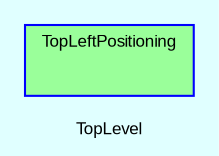 digraph TopLevel {
    label = "TopLevel"
    compound = true
    fontname = Arial
    fontsize = 8
    bgcolor = lightcyan1
    node [
        color = black,
        fontname = Arial,
        fontsize = 8
    ]

    subgraph cluster_TopLeftPositioning {
        label = "TopLeftPositioning"
        fillcolor = palegreen1
        URL = "classes/TopLeftPositioning.html"
        color = blue
        fontname = Arial
        style = filled
        TopLeftPositioning [
            shape = plaintext,
            height = 0.01,
            width = 0.75,
            label = ""
        ]

    }

}

